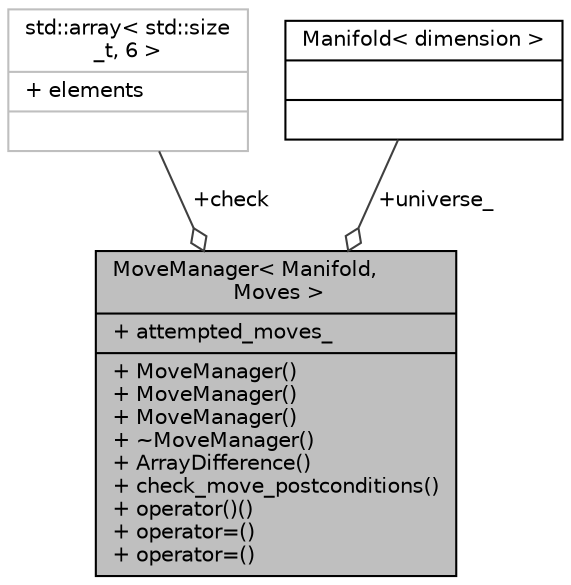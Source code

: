 digraph "MoveManager&lt; Manifold, Moves &gt;"
{
 // LATEX_PDF_SIZE
  edge [fontname="Helvetica",fontsize="10",labelfontname="Helvetica",labelfontsize="10"];
  node [fontname="Helvetica",fontsize="10",shape=record];
  Node1 [label="{MoveManager\< Manifold,\l Moves \>\n|+ attempted_moves_\l|+ MoveManager()\l+ MoveManager()\l+ MoveManager()\l+ ~MoveManager()\l+ ArrayDifference()\l+ check_move_postconditions()\l+ operator()()\l+ operator=()\l+ operator=()\l}",height=0.2,width=0.4,color="black", fillcolor="grey75", style="filled", fontcolor="black",tooltip="RAII Function object to handle moves."];
  Node2 -> Node1 [color="grey25",fontsize="10",style="solid",label=" +check" ,arrowhead="odiamond",fontname="Helvetica"];
  Node2 [label="{std::array\< std::size\l_t, 6 \>\n|+ elements\l|}",height=0.2,width=0.4,color="grey75", fillcolor="white", style="filled",tooltip=" "];
  Node3 -> Node1 [color="grey25",fontsize="10",style="solid",label=" +universe_" ,arrowhead="odiamond",fontname="Helvetica"];
  Node3 [label="{Manifold\< dimension \>\n||}",height=0.2,width=0.4,color="black", fillcolor="white", style="filled",URL="$class_manifold.html",tooltip=" "];
}
